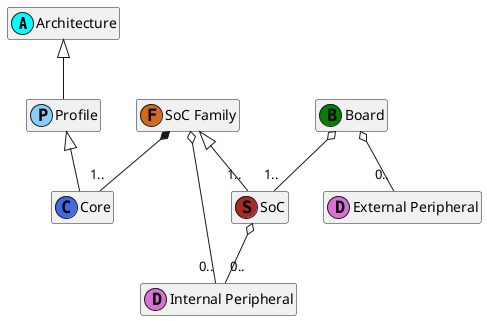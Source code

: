 @startuml
class Architecture << (A,aqua) >>
class Profile << (P,LightSkyBlue) >>
class Core << (C,RoyalBlue) >>
class "SoC Family" << (F,Chocolate) >>
class SoC << (S,Brown) >>
class "Internal Peripheral" << (D,Orchid) >>
class "External Peripheral" << (D,Orchid) >>
class Board << (B,Green) >>

Board o-- "1.." SoC
"SoC Family" <|-- "1.." SoC
"SoC Family" *-- "1.." Core
Profile <|-- Core
Architecture <|-- Profile
Board o-- "0.." "External Peripheral"
SoC o-- "0.." "Internal Peripheral"
"SoC Family" o-- "0.." "Internal Peripheral"
hide members
@enduml